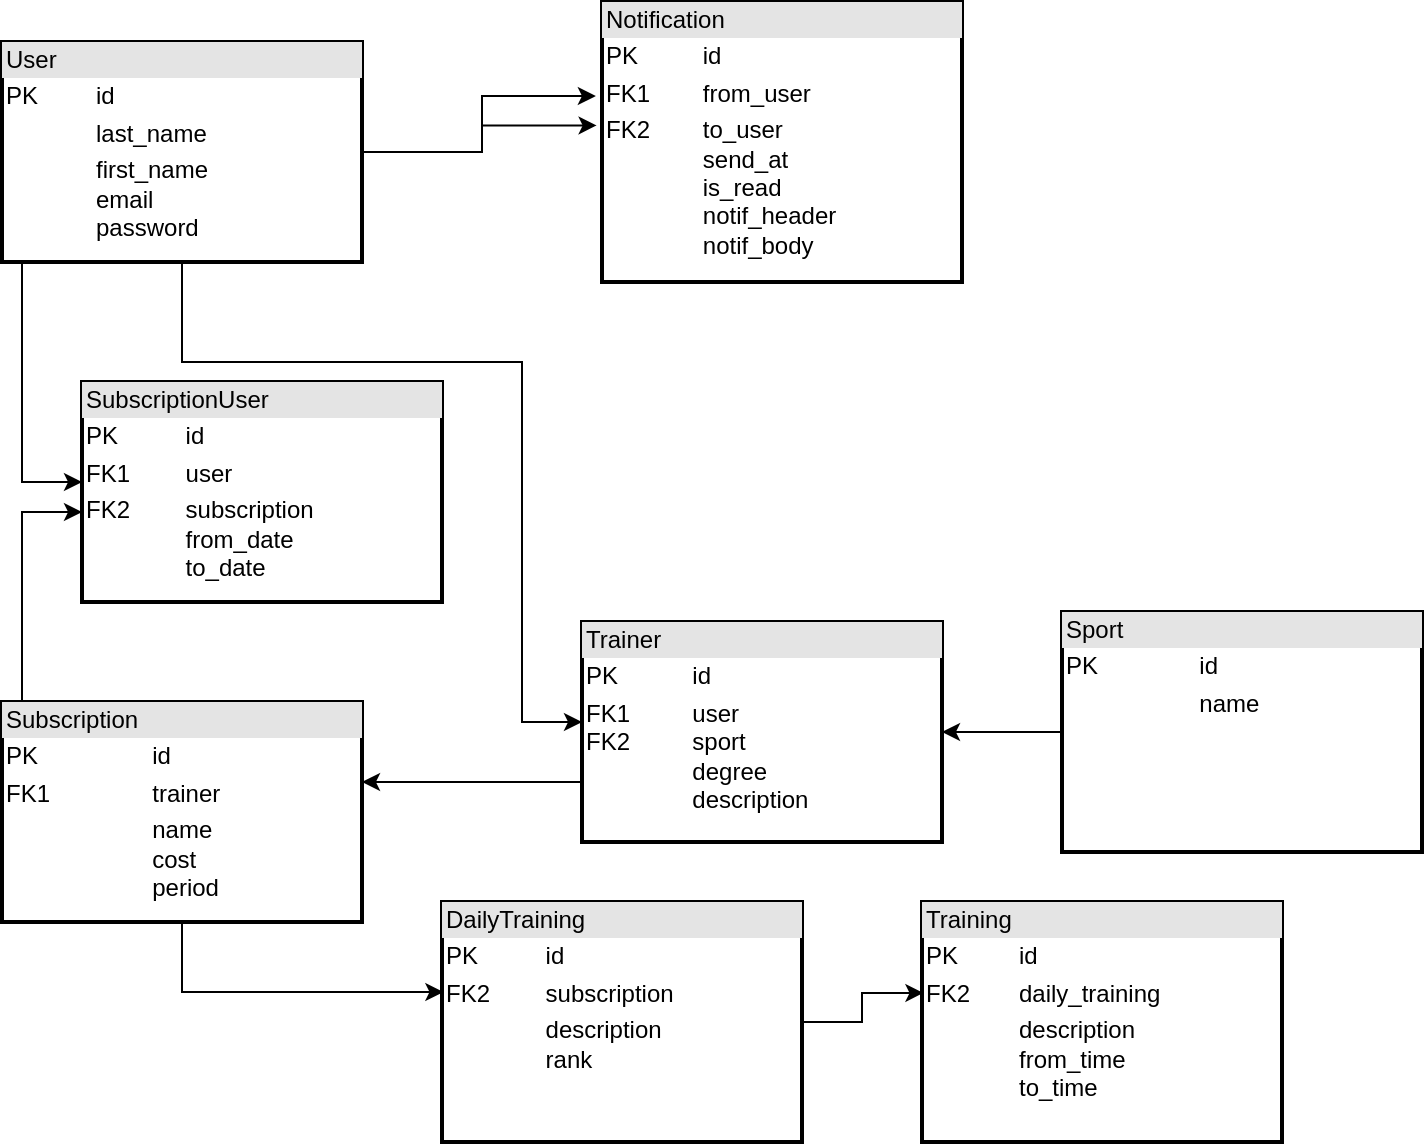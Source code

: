 <mxfile version="21.2.1" type="device">
  <diagram id="C5RBs43oDa-KdzZeNtuy" name="Page-1">
    <mxGraphModel dx="989" dy="581" grid="1" gridSize="10" guides="1" tooltips="1" connect="1" arrows="1" fold="1" page="1" pageScale="1" pageWidth="827" pageHeight="1169" math="0" shadow="0">
      <root>
        <mxCell id="WIyWlLk6GJQsqaUBKTNV-0" />
        <mxCell id="WIyWlLk6GJQsqaUBKTNV-1" parent="WIyWlLk6GJQsqaUBKTNV-0" />
        <mxCell id="3OdRbVFyfGtOdz7495lo-8" style="edgeStyle=orthogonalEdgeStyle;rounded=0;orthogonalLoop=1;jettySize=auto;html=1;" parent="WIyWlLk6GJQsqaUBKTNV-1" source="Ox07fApvP1ipRbBaO448-0" target="Ox07fApvP1ipRbBaO448-3" edge="1">
          <mxGeometry relative="1" as="geometry">
            <Array as="points">
              <mxPoint x="20" y="350" />
            </Array>
          </mxGeometry>
        </mxCell>
        <mxCell id="3OdRbVFyfGtOdz7495lo-11" value="" style="edgeStyle=orthogonalEdgeStyle;rounded=0;orthogonalLoop=1;jettySize=auto;html=1;" parent="WIyWlLk6GJQsqaUBKTNV-1" source="Ox07fApvP1ipRbBaO448-0" target="3OdRbVFyfGtOdz7495lo-9" edge="1">
          <mxGeometry relative="1" as="geometry">
            <mxPoint x="300" y="590" as="targetPoint" />
            <Array as="points">
              <mxPoint x="100" y="290" />
              <mxPoint x="270" y="290" />
              <mxPoint x="270" y="470" />
            </Array>
          </mxGeometry>
        </mxCell>
        <mxCell id="i4D1kpaCiifJzOjzuUmW-0" style="edgeStyle=orthogonalEdgeStyle;rounded=0;orthogonalLoop=1;jettySize=auto;html=1;entryX=-0.017;entryY=0.336;entryDx=0;entryDy=0;entryPerimeter=0;" edge="1" parent="WIyWlLk6GJQsqaUBKTNV-1" source="Ox07fApvP1ipRbBaO448-0" target="3qdNM9PAVJsLDBpXJMhg-5">
          <mxGeometry relative="1" as="geometry" />
        </mxCell>
        <mxCell id="i4D1kpaCiifJzOjzuUmW-1" style="edgeStyle=orthogonalEdgeStyle;rounded=0;orthogonalLoop=1;jettySize=auto;html=1;entryX=-0.015;entryY=0.441;entryDx=0;entryDy=0;entryPerimeter=0;" edge="1" parent="WIyWlLk6GJQsqaUBKTNV-1" source="Ox07fApvP1ipRbBaO448-0" target="3qdNM9PAVJsLDBpXJMhg-5">
          <mxGeometry relative="1" as="geometry" />
        </mxCell>
        <mxCell id="Ox07fApvP1ipRbBaO448-0" value="&lt;div style=&quot;box-sizing:border-box;width:100%;background:#e4e4e4;padding:2px;&quot;&gt;User&lt;/div&gt;&lt;table style=&quot;width:100%;font-size:1em;&quot; cellpadding=&quot;2&quot; cellspacing=&quot;0&quot;&gt;&lt;tbody&gt;&lt;tr&gt;&lt;td&gt;PK&lt;/td&gt;&lt;td&gt;id&lt;/td&gt;&lt;/tr&gt;&lt;tr&gt;&lt;td&gt;&lt;br&gt;&lt;/td&gt;&lt;td&gt;last_name&lt;/td&gt;&lt;/tr&gt;&lt;tr&gt;&lt;td&gt;&lt;/td&gt;&lt;td&gt;first_name&lt;br&gt;email&lt;br&gt;password&lt;br&gt;&lt;br&gt;&lt;/td&gt;&lt;/tr&gt;&lt;/tbody&gt;&lt;/table&gt;" style="verticalAlign=top;align=left;overflow=fill;html=1;strokeWidth=2;" parent="WIyWlLk6GJQsqaUBKTNV-1" vertex="1">
          <mxGeometry x="10" y="130" width="180" height="110" as="geometry" />
        </mxCell>
        <mxCell id="i4D1kpaCiifJzOjzuUmW-4" style="edgeStyle=orthogonalEdgeStyle;rounded=0;orthogonalLoop=1;jettySize=auto;html=1;entryX=0.004;entryY=0.379;entryDx=0;entryDy=0;entryPerimeter=0;" edge="1" parent="WIyWlLk6GJQsqaUBKTNV-1" source="Ox07fApvP1ipRbBaO448-1" target="i4D1kpaCiifJzOjzuUmW-3">
          <mxGeometry relative="1" as="geometry" />
        </mxCell>
        <mxCell id="Ox07fApvP1ipRbBaO448-1" value="&lt;div style=&quot;box-sizing:border-box;width:100%;background:#e4e4e4;padding:2px;&quot;&gt;DailyTraining&lt;/div&gt;&lt;table style=&quot;width:100%;font-size:1em;&quot; cellpadding=&quot;2&quot; cellspacing=&quot;0&quot;&gt;&lt;tbody&gt;&lt;tr&gt;&lt;td&gt;PK&lt;/td&gt;&lt;td&gt;id&lt;/td&gt;&lt;/tr&gt;&lt;tr&gt;&lt;td&gt;FK2&lt;br&gt;&lt;/td&gt;&lt;td&gt;subscription&lt;br&gt;&lt;/td&gt;&lt;/tr&gt;&lt;tr&gt;&lt;td&gt;&lt;br&gt;&lt;/td&gt;&lt;td&gt;description&lt;br&gt;rank&lt;/td&gt;&lt;/tr&gt;&lt;/tbody&gt;&lt;/table&gt;" style="verticalAlign=top;align=left;overflow=fill;html=1;strokeWidth=2;" parent="WIyWlLk6GJQsqaUBKTNV-1" vertex="1">
          <mxGeometry x="230" y="560" width="180" height="120" as="geometry" />
        </mxCell>
        <mxCell id="sq3mbQ8qMSiNL-MaS_wv-0" value="" style="edgeStyle=orthogonalEdgeStyle;rounded=0;orthogonalLoop=1;jettySize=auto;html=1;" parent="WIyWlLk6GJQsqaUBKTNV-1" source="Ox07fApvP1ipRbBaO448-2" target="3OdRbVFyfGtOdz7495lo-9" edge="1">
          <mxGeometry relative="1" as="geometry" />
        </mxCell>
        <mxCell id="Ox07fApvP1ipRbBaO448-2" value="&lt;div style=&quot;box-sizing:border-box;width:100%;background:#e4e4e4;padding:2px;&quot;&gt;Sport&lt;/div&gt;&lt;table style=&quot;width:100%;font-size:1em;&quot; cellpadding=&quot;2&quot; cellspacing=&quot;0&quot;&gt;&lt;tbody&gt;&lt;tr&gt;&lt;td&gt;PK&lt;/td&gt;&lt;td&gt;id&lt;/td&gt;&lt;/tr&gt;&lt;tr&gt;&lt;td&gt;&lt;br&gt;&lt;/td&gt;&lt;td&gt;name&lt;/td&gt;&lt;/tr&gt;&lt;/tbody&gt;&lt;/table&gt;" style="verticalAlign=top;align=left;overflow=fill;html=1;strokeWidth=2;" parent="WIyWlLk6GJQsqaUBKTNV-1" vertex="1">
          <mxGeometry x="540" y="415" width="180" height="120" as="geometry" />
        </mxCell>
        <mxCell id="Ox07fApvP1ipRbBaO448-3" value="&lt;div style=&quot;box-sizing:border-box;width:100%;background:#e4e4e4;padding:2px;&quot;&gt;SubscriptionUser&lt;/div&gt;&lt;table style=&quot;width:100%;font-size:1em;&quot; cellpadding=&quot;2&quot; cellspacing=&quot;0&quot;&gt;&lt;tbody&gt;&lt;tr&gt;&lt;td&gt;PK&lt;/td&gt;&lt;td&gt;id&lt;/td&gt;&lt;/tr&gt;&lt;tr&gt;&lt;td&gt;FK1&lt;/td&gt;&lt;td&gt;user&lt;/td&gt;&lt;/tr&gt;&lt;tr&gt;&lt;td&gt;FK2&lt;br&gt;&lt;br&gt;&lt;br&gt;&lt;br&gt;&lt;/td&gt;&lt;td&gt;subscription&lt;br&gt;from_date&lt;br&gt;to_date&lt;br&gt;&lt;br&gt;&lt;/td&gt;&lt;/tr&gt;&lt;/tbody&gt;&lt;/table&gt;" style="verticalAlign=top;align=left;overflow=fill;html=1;strokeWidth=2;" parent="WIyWlLk6GJQsqaUBKTNV-1" vertex="1">
          <mxGeometry x="50" y="300" width="180" height="110" as="geometry" />
        </mxCell>
        <mxCell id="3OdRbVFyfGtOdz7495lo-5" style="edgeStyle=orthogonalEdgeStyle;rounded=0;orthogonalLoop=1;jettySize=auto;html=1;" parent="WIyWlLk6GJQsqaUBKTNV-1" source="Ox07fApvP1ipRbBaO448-4" target="Ox07fApvP1ipRbBaO448-3" edge="1">
          <mxGeometry relative="1" as="geometry">
            <Array as="points">
              <mxPoint x="20" y="365" />
            </Array>
          </mxGeometry>
        </mxCell>
        <mxCell id="i4D1kpaCiifJzOjzuUmW-2" style="edgeStyle=orthogonalEdgeStyle;rounded=0;orthogonalLoop=1;jettySize=auto;html=1;entryX=0.004;entryY=0.379;entryDx=0;entryDy=0;entryPerimeter=0;" edge="1" parent="WIyWlLk6GJQsqaUBKTNV-1" source="Ox07fApvP1ipRbBaO448-4" target="Ox07fApvP1ipRbBaO448-1">
          <mxGeometry relative="1" as="geometry">
            <Array as="points">
              <mxPoint x="100" y="605" />
              <mxPoint x="230" y="605" />
            </Array>
          </mxGeometry>
        </mxCell>
        <mxCell id="Ox07fApvP1ipRbBaO448-4" value="&lt;div style=&quot;box-sizing:border-box;width:100%;background:#e4e4e4;padding:2px;&quot;&gt;Subscription&lt;/div&gt;&lt;table style=&quot;width:100%;font-size:1em;&quot; cellpadding=&quot;2&quot; cellspacing=&quot;0&quot;&gt;&lt;tbody&gt;&lt;tr&gt;&lt;td&gt;PK&lt;/td&gt;&lt;td&gt;id&lt;/td&gt;&lt;/tr&gt;&lt;tr&gt;&lt;td&gt;FK1&lt;br&gt;&lt;/td&gt;&lt;td&gt;trainer&lt;/td&gt;&lt;/tr&gt;&lt;tr&gt;&lt;td&gt;&lt;/td&gt;&lt;td&gt;name&lt;br&gt;cost&lt;br&gt;period&lt;/td&gt;&lt;/tr&gt;&lt;/tbody&gt;&lt;/table&gt;" style="verticalAlign=top;align=left;overflow=fill;html=1;strokeWidth=2;" parent="WIyWlLk6GJQsqaUBKTNV-1" vertex="1">
          <mxGeometry x="10" y="460" width="180" height="110" as="geometry" />
        </mxCell>
        <mxCell id="3OdRbVFyfGtOdz7495lo-10" value="" style="edgeStyle=orthogonalEdgeStyle;rounded=0;orthogonalLoop=1;jettySize=auto;html=1;" parent="WIyWlLk6GJQsqaUBKTNV-1" source="3OdRbVFyfGtOdz7495lo-9" target="Ox07fApvP1ipRbBaO448-4" edge="1">
          <mxGeometry relative="1" as="geometry">
            <Array as="points">
              <mxPoint x="290" y="500" />
              <mxPoint x="290" y="500" />
            </Array>
          </mxGeometry>
        </mxCell>
        <mxCell id="3OdRbVFyfGtOdz7495lo-9" value="&lt;div style=&quot;box-sizing:border-box;width:100%;background:#e4e4e4;padding:2px;&quot;&gt;Trainer&lt;/div&gt;&lt;table style=&quot;width:100%;font-size:1em;&quot; cellpadding=&quot;2&quot; cellspacing=&quot;0&quot;&gt;&lt;tbody&gt;&lt;tr&gt;&lt;td&gt;PK&lt;/td&gt;&lt;td&gt;id&lt;/td&gt;&lt;/tr&gt;&lt;tr&gt;&lt;td&gt;FK1&lt;br&gt;FK2&lt;br&gt;&lt;br&gt;&lt;br&gt;&lt;br&gt;&lt;/td&gt;&lt;td&gt;user&lt;br&gt;sport&lt;br&gt;degree&lt;br&gt;description&lt;br&gt;&lt;br&gt;&lt;/td&gt;&lt;/tr&gt;&lt;/tbody&gt;&lt;/table&gt;" style="verticalAlign=top;align=left;overflow=fill;html=1;strokeWidth=2;" parent="WIyWlLk6GJQsqaUBKTNV-1" vertex="1">
          <mxGeometry x="300" y="420" width="180" height="110" as="geometry" />
        </mxCell>
        <mxCell id="3qdNM9PAVJsLDBpXJMhg-5" value="&lt;div style=&quot;box-sizing:border-box;width:100%;background:#e4e4e4;padding:2px;&quot;&gt;Notification&lt;/div&gt;&lt;table style=&quot;width:100%;font-size:1em;&quot; cellpadding=&quot;2&quot; cellspacing=&quot;0&quot;&gt;&lt;tbody&gt;&lt;tr&gt;&lt;td&gt;PK&lt;/td&gt;&lt;td&gt;id&lt;/td&gt;&lt;/tr&gt;&lt;tr&gt;&lt;td&gt;FK1&lt;/td&gt;&lt;td&gt;from_user&lt;/td&gt;&lt;/tr&gt;&lt;tr&gt;&lt;td&gt;FK2&lt;br&gt;&lt;br&gt;&lt;br&gt;&lt;br&gt;&lt;br&gt;&lt;br&gt;&lt;/td&gt;&lt;td&gt;to_user&lt;br&gt;send_at&lt;br&gt;is_read&lt;br&gt;notif_header&lt;br&gt;notif_body&lt;br&gt;&lt;br&gt;&lt;/td&gt;&lt;/tr&gt;&lt;/tbody&gt;&lt;/table&gt;" style="verticalAlign=top;align=left;overflow=fill;html=1;strokeWidth=2;" parent="WIyWlLk6GJQsqaUBKTNV-1" vertex="1">
          <mxGeometry x="310" y="110" width="180" height="140" as="geometry" />
        </mxCell>
        <mxCell id="i4D1kpaCiifJzOjzuUmW-3" value="&lt;div style=&quot;box-sizing:border-box;width:100%;background:#e4e4e4;padding:2px;&quot;&gt;Training&lt;/div&gt;&lt;table style=&quot;width:100%;font-size:1em;&quot; cellpadding=&quot;2&quot; cellspacing=&quot;0&quot;&gt;&lt;tbody&gt;&lt;tr&gt;&lt;td&gt;PK&lt;/td&gt;&lt;td&gt;id&lt;/td&gt;&lt;/tr&gt;&lt;tr&gt;&lt;td&gt;FK2&lt;br&gt;&lt;/td&gt;&lt;td&gt;daily_training&lt;br&gt;&lt;/td&gt;&lt;/tr&gt;&lt;tr&gt;&lt;td&gt;&lt;br&gt;&lt;/td&gt;&lt;td&gt;description&lt;br&gt;from_time&lt;br&gt;to_time&lt;/td&gt;&lt;/tr&gt;&lt;/tbody&gt;&lt;/table&gt;" style="verticalAlign=top;align=left;overflow=fill;html=1;strokeWidth=2;" vertex="1" parent="WIyWlLk6GJQsqaUBKTNV-1">
          <mxGeometry x="470" y="560" width="180" height="120" as="geometry" />
        </mxCell>
      </root>
    </mxGraphModel>
  </diagram>
</mxfile>
